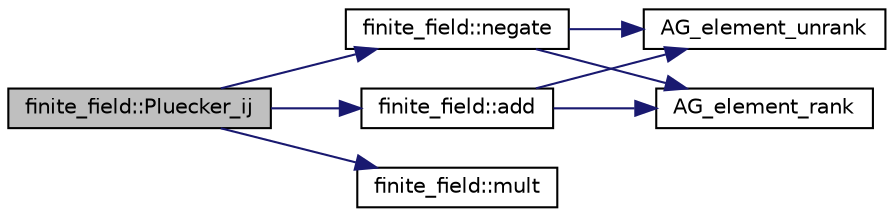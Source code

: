 digraph "finite_field::Pluecker_ij"
{
  edge [fontname="Helvetica",fontsize="10",labelfontname="Helvetica",labelfontsize="10"];
  node [fontname="Helvetica",fontsize="10",shape=record];
  rankdir="LR";
  Node14875 [label="finite_field::Pluecker_ij",height=0.2,width=0.4,color="black", fillcolor="grey75", style="filled", fontcolor="black"];
  Node14875 -> Node14876 [color="midnightblue",fontsize="10",style="solid",fontname="Helvetica"];
  Node14876 [label="finite_field::add",height=0.2,width=0.4,color="black", fillcolor="white", style="filled",URL="$df/d5a/classfinite__field.html#a8f12328a27500f3c7be0c849ebbc9d14"];
  Node14876 -> Node14877 [color="midnightblue",fontsize="10",style="solid",fontname="Helvetica"];
  Node14877 [label="AG_element_unrank",height=0.2,width=0.4,color="black", fillcolor="white", style="filled",URL="$d4/d67/geometry_8h.html#a4a33b86c87b2879b97cfa1327abe2885"];
  Node14876 -> Node14878 [color="midnightblue",fontsize="10",style="solid",fontname="Helvetica"];
  Node14878 [label="AG_element_rank",height=0.2,width=0.4,color="black", fillcolor="white", style="filled",URL="$d4/d67/geometry_8h.html#ab2ac908d07dd8038fd996e26bdc75c17"];
  Node14875 -> Node14879 [color="midnightblue",fontsize="10",style="solid",fontname="Helvetica"];
  Node14879 [label="finite_field::mult",height=0.2,width=0.4,color="black", fillcolor="white", style="filled",URL="$df/d5a/classfinite__field.html#a24fb5917aa6d4d656fd855b7f44a13b0"];
  Node14875 -> Node14880 [color="midnightblue",fontsize="10",style="solid",fontname="Helvetica"];
  Node14880 [label="finite_field::negate",height=0.2,width=0.4,color="black", fillcolor="white", style="filled",URL="$df/d5a/classfinite__field.html#aa9d798298f25d4a9262b5bc5f1733e31"];
  Node14880 -> Node14877 [color="midnightblue",fontsize="10",style="solid",fontname="Helvetica"];
  Node14880 -> Node14878 [color="midnightblue",fontsize="10",style="solid",fontname="Helvetica"];
}
